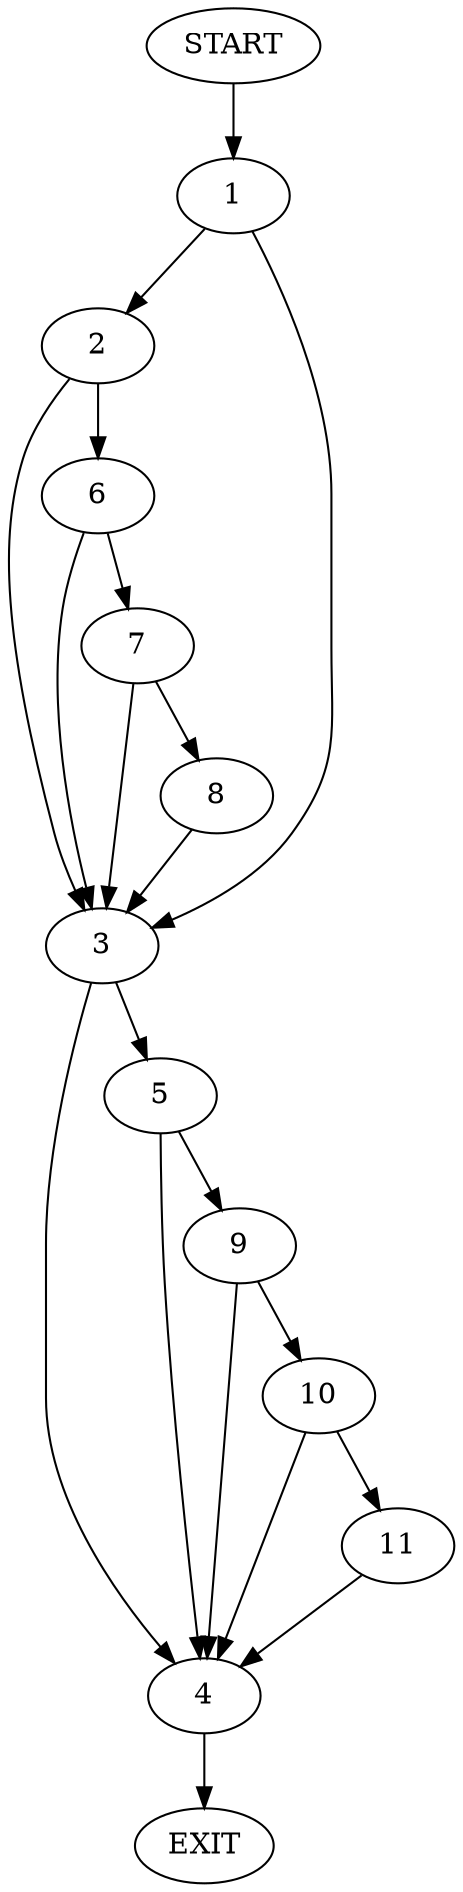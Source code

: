 digraph {
0 [label="START"]
12 [label="EXIT"]
0 -> 1
1 -> 2
1 -> 3
3 -> 4
3 -> 5
2 -> 6
2 -> 3
6 -> 7
6 -> 3
7 -> 8
7 -> 3
8 -> 3
5 -> 4
5 -> 9
4 -> 12
9 -> 4
9 -> 10
10 -> 11
10 -> 4
11 -> 4
}
